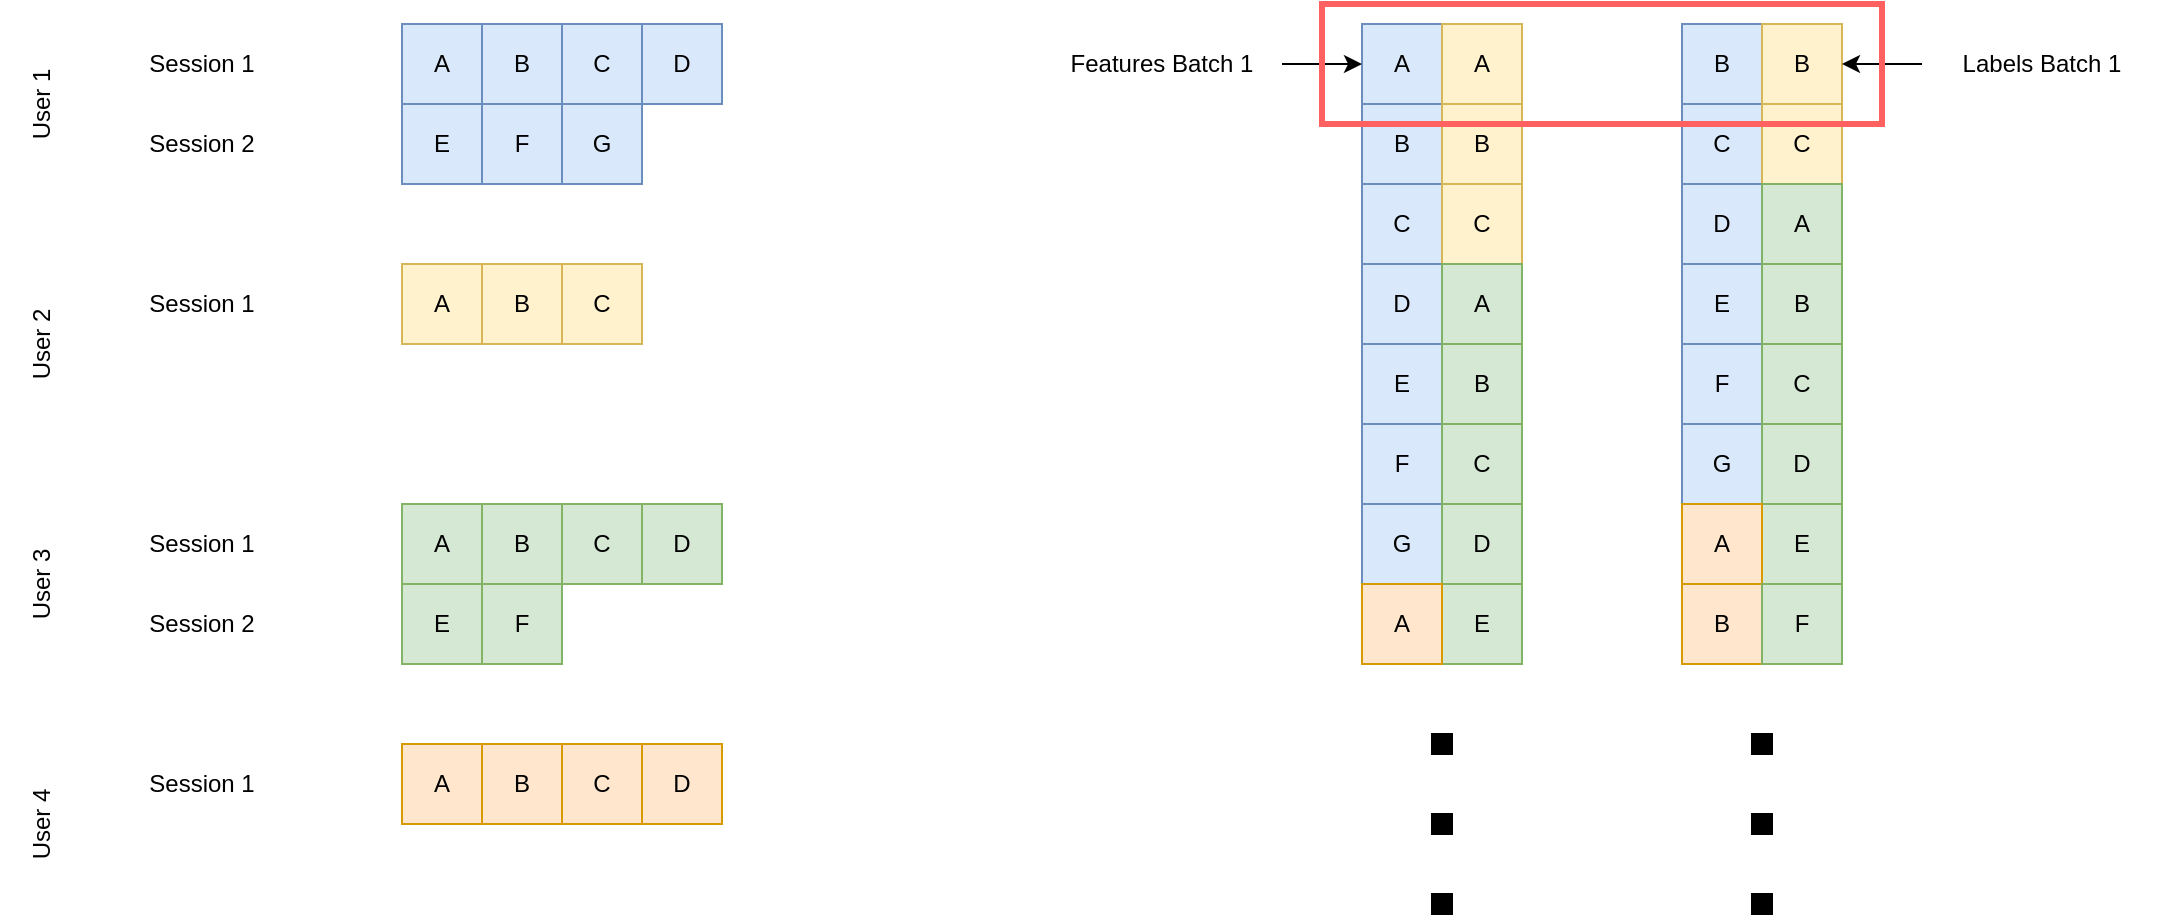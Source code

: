 <mxfile version="11.1.4" type="device"><diagram id="pn5AtruTW_eU5lLYyPUU" name="Page-1"><mxGraphModel dx="2062" dy="1073" grid="1" gridSize="10" guides="1" tooltips="1" connect="1" arrows="1" fold="1" page="1" pageScale="1" pageWidth="1100" pageHeight="850" math="0" shadow="0"><root><mxCell id="0"/><mxCell id="1" parent="0"/><mxCell id="ONxBJ3kgVgbQ-6gOVVVi-1" value="A" style="rounded=0;whiteSpace=wrap;html=1;fillColor=#dae8fc;strokeColor=#6c8ebf;" parent="1" vertex="1"><mxGeometry x="200" y="40" width="40" height="40" as="geometry"/></mxCell><mxCell id="ONxBJ3kgVgbQ-6gOVVVi-2" value="B" style="rounded=0;whiteSpace=wrap;html=1;fillColor=#dae8fc;strokeColor=#6c8ebf;" parent="1" vertex="1"><mxGeometry x="240" y="40" width="40" height="40" as="geometry"/></mxCell><mxCell id="ONxBJ3kgVgbQ-6gOVVVi-3" value="C" style="rounded=0;whiteSpace=wrap;html=1;fillColor=#dae8fc;strokeColor=#6c8ebf;" parent="1" vertex="1"><mxGeometry x="280" y="40" width="40" height="40" as="geometry"/></mxCell><mxCell id="ONxBJ3kgVgbQ-6gOVVVi-4" value="D" style="rounded=0;whiteSpace=wrap;html=1;fillColor=#dae8fc;strokeColor=#6c8ebf;" parent="1" vertex="1"><mxGeometry x="320" y="40" width="40" height="40" as="geometry"/></mxCell><mxCell id="ONxBJ3kgVgbQ-6gOVVVi-5" value="E" style="rounded=0;whiteSpace=wrap;html=1;fillColor=#dae8fc;strokeColor=#6c8ebf;" parent="1" vertex="1"><mxGeometry x="200" y="80" width="40" height="40" as="geometry"/></mxCell><mxCell id="ONxBJ3kgVgbQ-6gOVVVi-6" value="F" style="rounded=0;whiteSpace=wrap;html=1;fillColor=#dae8fc;strokeColor=#6c8ebf;" parent="1" vertex="1"><mxGeometry x="240" y="80" width="40" height="40" as="geometry"/></mxCell><mxCell id="ONxBJ3kgVgbQ-6gOVVVi-7" value="G" style="rounded=0;whiteSpace=wrap;html=1;fillColor=#dae8fc;strokeColor=#6c8ebf;" parent="1" vertex="1"><mxGeometry x="280" y="80" width="40" height="40" as="geometry"/></mxCell><mxCell id="ONxBJ3kgVgbQ-6gOVVVi-8" value="A" style="rounded=0;whiteSpace=wrap;html=1;fillColor=#fff2cc;strokeColor=#d6b656;" parent="1" vertex="1"><mxGeometry x="200" y="160" width="40" height="40" as="geometry"/></mxCell><mxCell id="ONxBJ3kgVgbQ-6gOVVVi-9" value="B" style="rounded=0;whiteSpace=wrap;html=1;fillColor=#fff2cc;strokeColor=#d6b656;" parent="1" vertex="1"><mxGeometry x="240" y="160" width="40" height="40" as="geometry"/></mxCell><mxCell id="ONxBJ3kgVgbQ-6gOVVVi-10" value="C" style="rounded=0;whiteSpace=wrap;html=1;fillColor=#fff2cc;strokeColor=#d6b656;" parent="1" vertex="1"><mxGeometry x="280" y="160" width="40" height="40" as="geometry"/></mxCell><mxCell id="ONxBJ3kgVgbQ-6gOVVVi-11" value="A" style="rounded=0;whiteSpace=wrap;html=1;fillColor=#d5e8d4;strokeColor=#82b366;" parent="1" vertex="1"><mxGeometry x="200" y="280" width="40" height="40" as="geometry"/></mxCell><mxCell id="ONxBJ3kgVgbQ-6gOVVVi-12" value="B" style="rounded=0;whiteSpace=wrap;html=1;fillColor=#d5e8d4;strokeColor=#82b366;" parent="1" vertex="1"><mxGeometry x="240" y="280" width="40" height="40" as="geometry"/></mxCell><mxCell id="ONxBJ3kgVgbQ-6gOVVVi-13" value="C" style="rounded=0;whiteSpace=wrap;html=1;fillColor=#d5e8d4;strokeColor=#82b366;" parent="1" vertex="1"><mxGeometry x="280" y="280" width="40" height="40" as="geometry"/></mxCell><mxCell id="ONxBJ3kgVgbQ-6gOVVVi-14" value="D" style="rounded=0;whiteSpace=wrap;html=1;fillColor=#d5e8d4;strokeColor=#82b366;" parent="1" vertex="1"><mxGeometry x="320" y="280" width="40" height="40" as="geometry"/></mxCell><mxCell id="ONxBJ3kgVgbQ-6gOVVVi-15" value="E" style="rounded=0;whiteSpace=wrap;html=1;fillColor=#d5e8d4;strokeColor=#82b366;" parent="1" vertex="1"><mxGeometry x="200" y="320" width="40" height="40" as="geometry"/></mxCell><mxCell id="ONxBJ3kgVgbQ-6gOVVVi-16" value="F" style="rounded=0;whiteSpace=wrap;html=1;fillColor=#d5e8d4;strokeColor=#82b366;" parent="1" vertex="1"><mxGeometry x="240" y="320" width="40" height="40" as="geometry"/></mxCell><mxCell id="ONxBJ3kgVgbQ-6gOVVVi-17" value="Session 1" style="text;html=1;strokeColor=none;fillColor=none;align=center;verticalAlign=middle;whiteSpace=wrap;rounded=0;" parent="1" vertex="1"><mxGeometry x="40" y="40" width="120" height="40" as="geometry"/></mxCell><mxCell id="ONxBJ3kgVgbQ-6gOVVVi-18" value="Session 2" style="text;html=1;strokeColor=none;fillColor=none;align=center;verticalAlign=middle;whiteSpace=wrap;rounded=0;" parent="1" vertex="1"><mxGeometry x="40" y="80" width="120" height="40" as="geometry"/></mxCell><mxCell id="ONxBJ3kgVgbQ-6gOVVVi-19" value="Session 1" style="text;html=1;strokeColor=none;fillColor=none;align=center;verticalAlign=middle;whiteSpace=wrap;rounded=0;" parent="1" vertex="1"><mxGeometry x="40" y="160" width="120" height="40" as="geometry"/></mxCell><mxCell id="ONxBJ3kgVgbQ-6gOVVVi-20" value="Session 1" style="text;html=1;strokeColor=none;fillColor=none;align=center;verticalAlign=middle;whiteSpace=wrap;rounded=0;" parent="1" vertex="1"><mxGeometry x="40" y="280" width="120" height="40" as="geometry"/></mxCell><mxCell id="ONxBJ3kgVgbQ-6gOVVVi-21" value="Session 2" style="text;html=1;strokeColor=none;fillColor=none;align=center;verticalAlign=middle;whiteSpace=wrap;rounded=0;" parent="1" vertex="1"><mxGeometry x="40" y="320" width="120" height="40" as="geometry"/></mxCell><mxCell id="ONxBJ3kgVgbQ-6gOVVVi-22" value="User 1" style="text;html=1;strokeColor=none;fillColor=none;align=center;verticalAlign=middle;whiteSpace=wrap;rounded=0;rotation=-90;" parent="1" vertex="1"><mxGeometry x="-20" y="60" width="80" height="40" as="geometry"/></mxCell><mxCell id="ONxBJ3kgVgbQ-6gOVVVi-23" value="User 2" style="text;html=1;strokeColor=none;fillColor=none;align=center;verticalAlign=middle;whiteSpace=wrap;rounded=0;rotation=-90;" parent="1" vertex="1"><mxGeometry x="-20" y="180" width="80" height="40" as="geometry"/></mxCell><mxCell id="ONxBJ3kgVgbQ-6gOVVVi-24" value="User 3" style="text;html=1;strokeColor=none;fillColor=none;align=center;verticalAlign=middle;whiteSpace=wrap;rounded=0;rotation=-90;" parent="1" vertex="1"><mxGeometry x="-20" y="300" width="80" height="40" as="geometry"/></mxCell><mxCell id="ONxBJ3kgVgbQ-6gOVVVi-25" value="A" style="rounded=0;whiteSpace=wrap;html=1;fillColor=#dae8fc;strokeColor=#6c8ebf;" parent="1" vertex="1"><mxGeometry x="680" y="40" width="40" height="40" as="geometry"/></mxCell><mxCell id="ONxBJ3kgVgbQ-6gOVVVi-26" value="B" style="rounded=0;whiteSpace=wrap;html=1;fillColor=#dae8fc;strokeColor=#6c8ebf;" parent="1" vertex="1"><mxGeometry x="680" y="80" width="40" height="40" as="geometry"/></mxCell><mxCell id="ONxBJ3kgVgbQ-6gOVVVi-27" value="C" style="rounded=0;whiteSpace=wrap;html=1;fillColor=#dae8fc;strokeColor=#6c8ebf;" parent="1" vertex="1"><mxGeometry x="680" y="120" width="40" height="40" as="geometry"/></mxCell><mxCell id="ONxBJ3kgVgbQ-6gOVVVi-28" value="D" style="rounded=0;whiteSpace=wrap;html=1;fillColor=#dae8fc;strokeColor=#6c8ebf;" parent="1" vertex="1"><mxGeometry x="680" y="160" width="40" height="40" as="geometry"/></mxCell><mxCell id="ONxBJ3kgVgbQ-6gOVVVi-29" value="E" style="rounded=0;whiteSpace=wrap;html=1;fillColor=#dae8fc;strokeColor=#6c8ebf;" parent="1" vertex="1"><mxGeometry x="680" y="200" width="40" height="40" as="geometry"/></mxCell><mxCell id="ONxBJ3kgVgbQ-6gOVVVi-30" value="F" style="rounded=0;whiteSpace=wrap;html=1;fillColor=#dae8fc;strokeColor=#6c8ebf;" parent="1" vertex="1"><mxGeometry x="680" y="240" width="40" height="40" as="geometry"/></mxCell><mxCell id="ONxBJ3kgVgbQ-6gOVVVi-31" value="G" style="rounded=0;whiteSpace=wrap;html=1;fillColor=#dae8fc;strokeColor=#6c8ebf;" parent="1" vertex="1"><mxGeometry x="680" y="280" width="40" height="40" as="geometry"/></mxCell><mxCell id="ONxBJ3kgVgbQ-6gOVVVi-32" value="A" style="rounded=0;whiteSpace=wrap;html=1;fillColor=#fff2cc;strokeColor=#d6b656;" parent="1" vertex="1"><mxGeometry x="720" y="40" width="40" height="40" as="geometry"/></mxCell><mxCell id="ONxBJ3kgVgbQ-6gOVVVi-33" value="B" style="rounded=0;whiteSpace=wrap;html=1;fillColor=#fff2cc;strokeColor=#d6b656;" parent="1" vertex="1"><mxGeometry x="720" y="80" width="40" height="40" as="geometry"/></mxCell><mxCell id="ONxBJ3kgVgbQ-6gOVVVi-34" value="C" style="rounded=0;whiteSpace=wrap;html=1;fillColor=#fff2cc;strokeColor=#d6b656;" parent="1" vertex="1"><mxGeometry x="720" y="120" width="40" height="40" as="geometry"/></mxCell><mxCell id="4V4L7UZl0PsTdJYLcWx0-1" value="A" style="rounded=0;whiteSpace=wrap;html=1;fillColor=#ffe6cc;strokeColor=#d79b00;" vertex="1" parent="1"><mxGeometry x="200" y="400" width="40" height="40" as="geometry"/></mxCell><mxCell id="4V4L7UZl0PsTdJYLcWx0-2" value="B" style="rounded=0;whiteSpace=wrap;html=1;fillColor=#ffe6cc;strokeColor=#d79b00;" vertex="1" parent="1"><mxGeometry x="240" y="400" width="40" height="40" as="geometry"/></mxCell><mxCell id="4V4L7UZl0PsTdJYLcWx0-3" value="C" style="rounded=0;whiteSpace=wrap;html=1;fillColor=#ffe6cc;strokeColor=#d79b00;" vertex="1" parent="1"><mxGeometry x="280" y="400" width="40" height="40" as="geometry"/></mxCell><mxCell id="4V4L7UZl0PsTdJYLcWx0-4" value="Session 1" style="text;html=1;strokeColor=none;fillColor=none;align=center;verticalAlign=middle;whiteSpace=wrap;rounded=0;" vertex="1" parent="1"><mxGeometry x="40" y="400" width="120" height="40" as="geometry"/></mxCell><mxCell id="4V4L7UZl0PsTdJYLcWx0-5" value="User 4" style="text;html=1;strokeColor=none;fillColor=none;align=center;verticalAlign=middle;whiteSpace=wrap;rounded=0;rotation=-90;" vertex="1" parent="1"><mxGeometry x="-20" y="420" width="80" height="40" as="geometry"/></mxCell><mxCell id="4V4L7UZl0PsTdJYLcWx0-6" value="D" style="rounded=0;whiteSpace=wrap;html=1;fillColor=#ffe6cc;strokeColor=#d79b00;" vertex="1" parent="1"><mxGeometry x="320" y="400" width="40" height="40" as="geometry"/></mxCell><mxCell id="4V4L7UZl0PsTdJYLcWx0-7" value="A" style="rounded=0;whiteSpace=wrap;html=1;fillColor=#d5e8d4;strokeColor=#82b366;" vertex="1" parent="1"><mxGeometry x="720" y="160" width="40" height="40" as="geometry"/></mxCell><mxCell id="4V4L7UZl0PsTdJYLcWx0-8" value="B" style="rounded=0;whiteSpace=wrap;html=1;fillColor=#d5e8d4;strokeColor=#82b366;" vertex="1" parent="1"><mxGeometry x="720" y="200" width="40" height="40" as="geometry"/></mxCell><mxCell id="4V4L7UZl0PsTdJYLcWx0-9" value="C" style="rounded=0;whiteSpace=wrap;html=1;fillColor=#d5e8d4;strokeColor=#82b366;" vertex="1" parent="1"><mxGeometry x="720" y="240" width="40" height="40" as="geometry"/></mxCell><mxCell id="4V4L7UZl0PsTdJYLcWx0-10" value="D" style="rounded=0;whiteSpace=wrap;html=1;fillColor=#d5e8d4;strokeColor=#82b366;" vertex="1" parent="1"><mxGeometry x="720" y="280" width="40" height="40" as="geometry"/></mxCell><mxCell id="4V4L7UZl0PsTdJYLcWx0-12" value="E" style="rounded=0;whiteSpace=wrap;html=1;fillColor=#d5e8d4;strokeColor=#82b366;" vertex="1" parent="1"><mxGeometry x="720" y="320" width="40" height="40" as="geometry"/></mxCell><mxCell id="4V4L7UZl0PsTdJYLcWx0-14" value="A" style="rounded=0;whiteSpace=wrap;html=1;fillColor=#ffe6cc;strokeColor=#d79b00;" vertex="1" parent="1"><mxGeometry x="680" y="320" width="40" height="40" as="geometry"/></mxCell><mxCell id="4V4L7UZl0PsTdJYLcWx0-16" value="B" style="rounded=0;whiteSpace=wrap;html=1;fillColor=#dae8fc;strokeColor=#6c8ebf;" vertex="1" parent="1"><mxGeometry x="840" y="40" width="40" height="40" as="geometry"/></mxCell><mxCell id="4V4L7UZl0PsTdJYLcWx0-17" value="C" style="rounded=0;whiteSpace=wrap;html=1;fillColor=#dae8fc;strokeColor=#6c8ebf;" vertex="1" parent="1"><mxGeometry x="840" y="80" width="40" height="40" as="geometry"/></mxCell><mxCell id="4V4L7UZl0PsTdJYLcWx0-18" value="D" style="rounded=0;whiteSpace=wrap;html=1;fillColor=#dae8fc;strokeColor=#6c8ebf;" vertex="1" parent="1"><mxGeometry x="840" y="120" width="40" height="40" as="geometry"/></mxCell><mxCell id="4V4L7UZl0PsTdJYLcWx0-19" value="E" style="rounded=0;whiteSpace=wrap;html=1;fillColor=#dae8fc;strokeColor=#6c8ebf;" vertex="1" parent="1"><mxGeometry x="840" y="160" width="40" height="40" as="geometry"/></mxCell><mxCell id="4V4L7UZl0PsTdJYLcWx0-20" value="F" style="rounded=0;whiteSpace=wrap;html=1;fillColor=#dae8fc;strokeColor=#6c8ebf;" vertex="1" parent="1"><mxGeometry x="840" y="200" width="40" height="40" as="geometry"/></mxCell><mxCell id="4V4L7UZl0PsTdJYLcWx0-21" value="G" style="rounded=0;whiteSpace=wrap;html=1;fillColor=#dae8fc;strokeColor=#6c8ebf;" vertex="1" parent="1"><mxGeometry x="840" y="240" width="40" height="40" as="geometry"/></mxCell><mxCell id="4V4L7UZl0PsTdJYLcWx0-23" value="B" style="rounded=0;whiteSpace=wrap;html=1;fillColor=#fff2cc;strokeColor=#d6b656;" vertex="1" parent="1"><mxGeometry x="880" y="40" width="40" height="40" as="geometry"/></mxCell><mxCell id="4V4L7UZl0PsTdJYLcWx0-24" value="C" style="rounded=0;whiteSpace=wrap;html=1;fillColor=#fff2cc;strokeColor=#d6b656;" vertex="1" parent="1"><mxGeometry x="880" y="80" width="40" height="40" as="geometry"/></mxCell><mxCell id="4V4L7UZl0PsTdJYLcWx0-25" value="A" style="rounded=0;whiteSpace=wrap;html=1;fillColor=#d5e8d4;strokeColor=#82b366;" vertex="1" parent="1"><mxGeometry x="880" y="120" width="40" height="40" as="geometry"/></mxCell><mxCell id="4V4L7UZl0PsTdJYLcWx0-26" value="B" style="rounded=0;whiteSpace=wrap;html=1;fillColor=#d5e8d4;strokeColor=#82b366;" vertex="1" parent="1"><mxGeometry x="880" y="160" width="40" height="40" as="geometry"/></mxCell><mxCell id="4V4L7UZl0PsTdJYLcWx0-27" value="C" style="rounded=0;whiteSpace=wrap;html=1;fillColor=#d5e8d4;strokeColor=#82b366;" vertex="1" parent="1"><mxGeometry x="880" y="200" width="40" height="40" as="geometry"/></mxCell><mxCell id="4V4L7UZl0PsTdJYLcWx0-28" value="D" style="rounded=0;whiteSpace=wrap;html=1;fillColor=#d5e8d4;strokeColor=#82b366;" vertex="1" parent="1"><mxGeometry x="880" y="240" width="40" height="40" as="geometry"/></mxCell><mxCell id="4V4L7UZl0PsTdJYLcWx0-29" value="E" style="rounded=0;whiteSpace=wrap;html=1;fillColor=#d5e8d4;strokeColor=#82b366;" vertex="1" parent="1"><mxGeometry x="880" y="280" width="40" height="40" as="geometry"/></mxCell><mxCell id="4V4L7UZl0PsTdJYLcWx0-30" value="A" style="rounded=0;whiteSpace=wrap;html=1;fillColor=#ffe6cc;strokeColor=#d79b00;" vertex="1" parent="1"><mxGeometry x="840" y="280" width="40" height="40" as="geometry"/></mxCell><mxCell id="4V4L7UZl0PsTdJYLcWx0-31" value="B" style="rounded=0;whiteSpace=wrap;html=1;fillColor=#ffe6cc;strokeColor=#d79b00;" vertex="1" parent="1"><mxGeometry x="840" y="320" width="40" height="40" as="geometry"/></mxCell><mxCell id="4V4L7UZl0PsTdJYLcWx0-32" value="F" style="rounded=0;whiteSpace=wrap;html=1;fillColor=#d5e8d4;strokeColor=#82b366;" vertex="1" parent="1"><mxGeometry x="880" y="320" width="40" height="40" as="geometry"/></mxCell><mxCell id="4V4L7UZl0PsTdJYLcWx0-34" value="" style="rounded=0;whiteSpace=wrap;html=1;fontSize=63;fillColor=#000000;" vertex="1" parent="1"><mxGeometry x="715" y="395" width="10" height="10" as="geometry"/></mxCell><mxCell id="4V4L7UZl0PsTdJYLcWx0-35" value="" style="rounded=0;whiteSpace=wrap;html=1;fontSize=63;fillColor=#000000;" vertex="1" parent="1"><mxGeometry x="715" y="435" width="10" height="10" as="geometry"/></mxCell><mxCell id="4V4L7UZl0PsTdJYLcWx0-36" value="" style="rounded=0;whiteSpace=wrap;html=1;fontSize=63;fillColor=#000000;" vertex="1" parent="1"><mxGeometry x="715" y="475" width="10" height="10" as="geometry"/></mxCell><mxCell id="4V4L7UZl0PsTdJYLcWx0-37" value="" style="rounded=0;whiteSpace=wrap;html=1;fontSize=63;fillColor=#000000;" vertex="1" parent="1"><mxGeometry x="875" y="395" width="10" height="10" as="geometry"/></mxCell><mxCell id="4V4L7UZl0PsTdJYLcWx0-38" value="" style="rounded=0;whiteSpace=wrap;html=1;fontSize=63;fillColor=#000000;" vertex="1" parent="1"><mxGeometry x="875" y="435" width="10" height="10" as="geometry"/></mxCell><mxCell id="4V4L7UZl0PsTdJYLcWx0-39" value="" style="rounded=0;whiteSpace=wrap;html=1;fontSize=63;fillColor=#000000;" vertex="1" parent="1"><mxGeometry x="875" y="475" width="10" height="10" as="geometry"/></mxCell><mxCell id="4V4L7UZl0PsTdJYLcWx0-42" style="edgeStyle=orthogonalEdgeStyle;rounded=0;orthogonalLoop=1;jettySize=auto;html=1;exitX=1;exitY=0.5;exitDx=0;exitDy=0;entryX=0;entryY=0.5;entryDx=0;entryDy=0;fontSize=63;" edge="1" parent="1" source="4V4L7UZl0PsTdJYLcWx0-40" target="ONxBJ3kgVgbQ-6gOVVVi-25"><mxGeometry relative="1" as="geometry"/></mxCell><mxCell id="4V4L7UZl0PsTdJYLcWx0-40" value="Features Batch 1" style="text;html=1;strokeColor=none;fillColor=none;align=center;verticalAlign=middle;whiteSpace=wrap;rounded=0;" vertex="1" parent="1"><mxGeometry x="520" y="40" width="120" height="40" as="geometry"/></mxCell><mxCell id="4V4L7UZl0PsTdJYLcWx0-43" style="edgeStyle=orthogonalEdgeStyle;rounded=0;orthogonalLoop=1;jettySize=auto;html=1;exitX=0;exitY=0.5;exitDx=0;exitDy=0;entryX=1;entryY=0.5;entryDx=0;entryDy=0;fontSize=63;" edge="1" parent="1" source="4V4L7UZl0PsTdJYLcWx0-41" target="4V4L7UZl0PsTdJYLcWx0-23"><mxGeometry relative="1" as="geometry"/></mxCell><mxCell id="4V4L7UZl0PsTdJYLcWx0-41" value="Labels Batch 1" style="text;html=1;strokeColor=none;fillColor=none;align=center;verticalAlign=middle;whiteSpace=wrap;rounded=0;" vertex="1" parent="1"><mxGeometry x="960" y="40" width="120" height="40" as="geometry"/></mxCell><mxCell id="4V4L7UZl0PsTdJYLcWx0-44" value="" style="rounded=0;whiteSpace=wrap;html=1;fillColor=none;fontSize=63;strokeWidth=3;strokeColor=#FF6161;" vertex="1" parent="1"><mxGeometry x="660" y="30" width="280" height="60" as="geometry"/></mxCell></root></mxGraphModel></diagram></mxfile>
